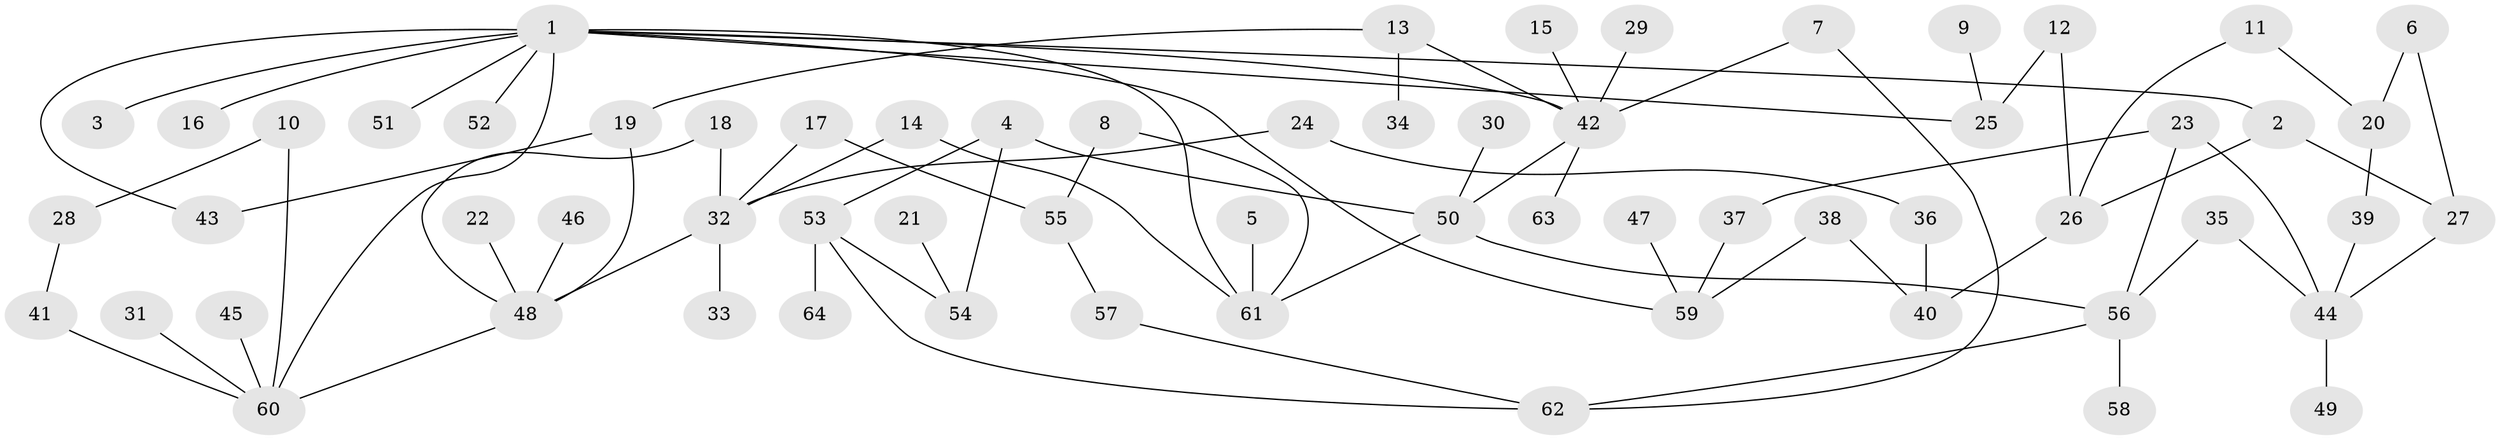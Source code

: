 // original degree distribution, {8: 0.0078125, 3: 0.1484375, 4: 0.078125, 2: 0.3671875, 5: 0.0390625, 7: 0.015625, 6: 0.015625, 1: 0.328125}
// Generated by graph-tools (version 1.1) at 2025/25/03/09/25 03:25:35]
// undirected, 64 vertices, 82 edges
graph export_dot {
graph [start="1"]
  node [color=gray90,style=filled];
  1;
  2;
  3;
  4;
  5;
  6;
  7;
  8;
  9;
  10;
  11;
  12;
  13;
  14;
  15;
  16;
  17;
  18;
  19;
  20;
  21;
  22;
  23;
  24;
  25;
  26;
  27;
  28;
  29;
  30;
  31;
  32;
  33;
  34;
  35;
  36;
  37;
  38;
  39;
  40;
  41;
  42;
  43;
  44;
  45;
  46;
  47;
  48;
  49;
  50;
  51;
  52;
  53;
  54;
  55;
  56;
  57;
  58;
  59;
  60;
  61;
  62;
  63;
  64;
  1 -- 2 [weight=1.0];
  1 -- 3 [weight=1.0];
  1 -- 16 [weight=1.0];
  1 -- 25 [weight=1.0];
  1 -- 42 [weight=1.0];
  1 -- 43 [weight=1.0];
  1 -- 51 [weight=1.0];
  1 -- 52 [weight=1.0];
  1 -- 59 [weight=1.0];
  1 -- 60 [weight=1.0];
  1 -- 61 [weight=1.0];
  2 -- 26 [weight=1.0];
  2 -- 27 [weight=1.0];
  4 -- 50 [weight=1.0];
  4 -- 53 [weight=1.0];
  4 -- 54 [weight=1.0];
  5 -- 61 [weight=1.0];
  6 -- 20 [weight=1.0];
  6 -- 27 [weight=1.0];
  7 -- 42 [weight=1.0];
  7 -- 62 [weight=1.0];
  8 -- 55 [weight=1.0];
  8 -- 61 [weight=1.0];
  9 -- 25 [weight=1.0];
  10 -- 28 [weight=1.0];
  10 -- 60 [weight=1.0];
  11 -- 20 [weight=1.0];
  11 -- 26 [weight=1.0];
  12 -- 25 [weight=1.0];
  12 -- 26 [weight=1.0];
  13 -- 19 [weight=1.0];
  13 -- 34 [weight=1.0];
  13 -- 42 [weight=1.0];
  14 -- 32 [weight=1.0];
  14 -- 61 [weight=1.0];
  15 -- 42 [weight=1.0];
  17 -- 32 [weight=1.0];
  17 -- 55 [weight=1.0];
  18 -- 32 [weight=1.0];
  18 -- 48 [weight=1.0];
  19 -- 43 [weight=1.0];
  19 -- 48 [weight=1.0];
  20 -- 39 [weight=1.0];
  21 -- 54 [weight=1.0];
  22 -- 48 [weight=1.0];
  23 -- 37 [weight=1.0];
  23 -- 44 [weight=1.0];
  23 -- 56 [weight=1.0];
  24 -- 32 [weight=1.0];
  24 -- 36 [weight=1.0];
  26 -- 40 [weight=1.0];
  27 -- 44 [weight=1.0];
  28 -- 41 [weight=1.0];
  29 -- 42 [weight=1.0];
  30 -- 50 [weight=1.0];
  31 -- 60 [weight=1.0];
  32 -- 33 [weight=1.0];
  32 -- 48 [weight=1.0];
  35 -- 44 [weight=1.0];
  35 -- 56 [weight=1.0];
  36 -- 40 [weight=1.0];
  37 -- 59 [weight=1.0];
  38 -- 40 [weight=1.0];
  38 -- 59 [weight=1.0];
  39 -- 44 [weight=1.0];
  41 -- 60 [weight=1.0];
  42 -- 50 [weight=1.0];
  42 -- 63 [weight=1.0];
  44 -- 49 [weight=1.0];
  45 -- 60 [weight=1.0];
  46 -- 48 [weight=1.0];
  47 -- 59 [weight=1.0];
  48 -- 60 [weight=1.0];
  50 -- 56 [weight=1.0];
  50 -- 61 [weight=1.0];
  53 -- 54 [weight=1.0];
  53 -- 62 [weight=1.0];
  53 -- 64 [weight=1.0];
  55 -- 57 [weight=1.0];
  56 -- 58 [weight=1.0];
  56 -- 62 [weight=1.0];
  57 -- 62 [weight=1.0];
}
